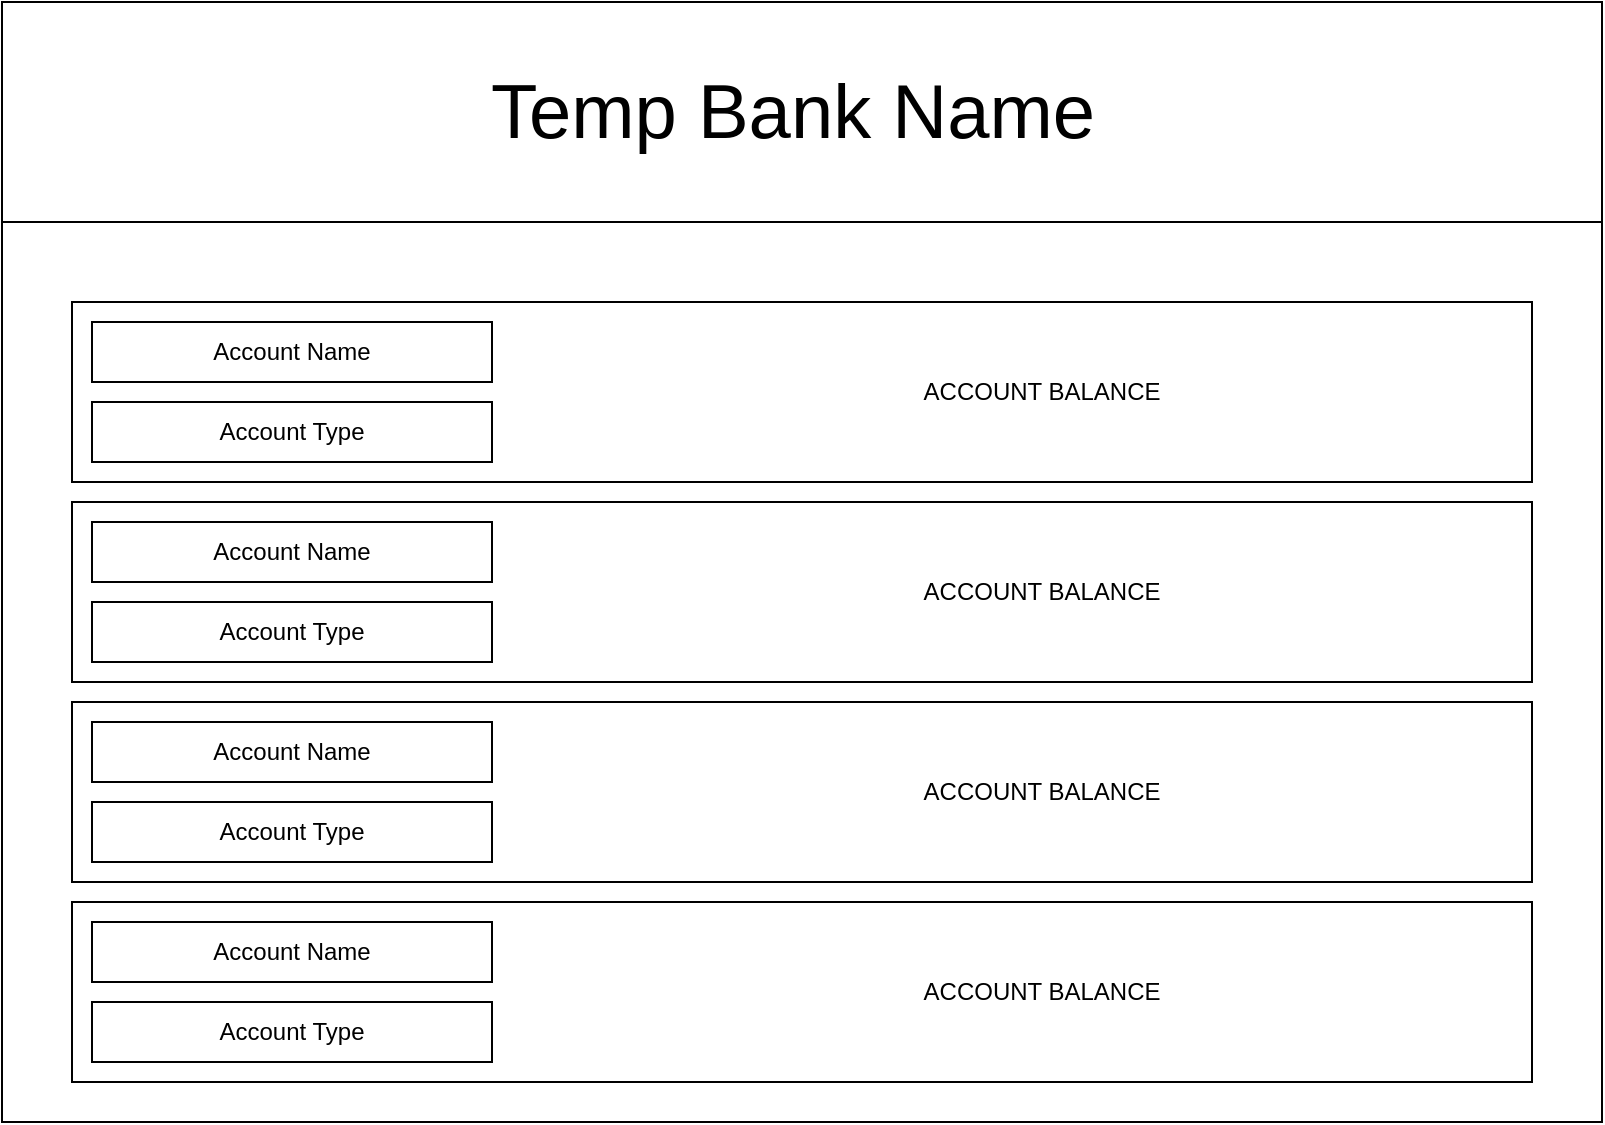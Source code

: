 <mxfile>
    <diagram id="0jbchiUwvft-MArfRFI9" name="Page-1">
        <mxGraphModel dx="1165" dy="561" grid="1" gridSize="10" guides="1" tooltips="1" connect="1" arrows="1" fold="1" page="1" pageScale="1" pageWidth="850" pageHeight="1100" math="0" shadow="0">
            <root>
                <mxCell id="0"/>
                <mxCell id="1" parent="0"/>
                <mxCell id="2" value="" style="rounded=0;whiteSpace=wrap;html=1;" vertex="1" parent="1">
                    <mxGeometry x="30" y="20" width="800" height="560" as="geometry"/>
                </mxCell>
                <mxCell id="3" value="" style="rounded=0;whiteSpace=wrap;html=1;" vertex="1" parent="1">
                    <mxGeometry x="30" y="20" width="800" height="110" as="geometry"/>
                </mxCell>
                <mxCell id="12" value="&lt;font style=&quot;font-size: 38px;&quot;&gt;Temp Bank Name&lt;/font&gt;&lt;span style=&quot;&quot;&gt;&lt;/span&gt;" style="text;html=1;strokeColor=none;fillColor=none;align=center;verticalAlign=middle;whiteSpace=wrap;rounded=0;" vertex="1" parent="1">
                    <mxGeometry x="218" y="60" width="415" height="30" as="geometry"/>
                </mxCell>
                <mxCell id="13" value="&amp;nbsp; &amp;nbsp; &amp;nbsp; &amp;nbsp; &amp;nbsp; &amp;nbsp; &amp;nbsp; &amp;nbsp; &amp;nbsp;&lt;span style=&quot;white-space: pre;&quot;&gt;&#9;&lt;/span&gt;&lt;span style=&quot;white-space: pre;&quot;&gt;&#9;&lt;/span&gt;&lt;span style=&quot;white-space: pre;&quot;&gt;&#9;&lt;/span&gt;&lt;span style=&quot;white-space: pre;&quot;&gt;&#9;&lt;/span&gt;&lt;span style=&quot;white-space: pre;&quot;&gt;&#9;&lt;/span&gt;&lt;span style=&quot;white-space: pre;&quot;&gt;&#9;&lt;/span&gt;&lt;span style=&quot;white-space: pre;&quot;&gt;&#9;&lt;/span&gt;ACCOUNT BALANCE" style="rounded=0;whiteSpace=wrap;html=1;" vertex="1" parent="1">
                    <mxGeometry x="65" y="170" width="730" height="90" as="geometry"/>
                </mxCell>
                <mxCell id="14" value="Account Name" style="rounded=0;whiteSpace=wrap;html=1;" vertex="1" parent="1">
                    <mxGeometry x="75" y="180" width="200" height="30" as="geometry"/>
                </mxCell>
                <mxCell id="15" value="Account Type" style="rounded=0;whiteSpace=wrap;html=1;" vertex="1" parent="1">
                    <mxGeometry x="75" y="220" width="200" height="30" as="geometry"/>
                </mxCell>
                <mxCell id="16" value="&amp;nbsp; &amp;nbsp; &amp;nbsp; &amp;nbsp; &amp;nbsp; &amp;nbsp; &amp;nbsp; &amp;nbsp; &amp;nbsp;&lt;span style=&quot;white-space: pre;&quot;&gt;&#9;&lt;/span&gt;&lt;span style=&quot;white-space: pre;&quot;&gt;&#9;&lt;/span&gt;&lt;span style=&quot;white-space: pre;&quot;&gt;&#9;&lt;/span&gt;&lt;span style=&quot;white-space: pre;&quot;&gt;&#9;&lt;/span&gt;&lt;span style=&quot;white-space: pre;&quot;&gt;&#9;&lt;/span&gt;&lt;span style=&quot;white-space: pre;&quot;&gt;&#9;&lt;/span&gt;&lt;span style=&quot;white-space: pre;&quot;&gt;&#9;&lt;/span&gt;ACCOUNT BALANCE" style="rounded=0;whiteSpace=wrap;html=1;" vertex="1" parent="1">
                    <mxGeometry x="65" y="270" width="730" height="90" as="geometry"/>
                </mxCell>
                <mxCell id="17" value="Account Name" style="rounded=0;whiteSpace=wrap;html=1;" vertex="1" parent="1">
                    <mxGeometry x="75" y="280" width="200" height="30" as="geometry"/>
                </mxCell>
                <mxCell id="18" value="Account Type" style="rounded=0;whiteSpace=wrap;html=1;" vertex="1" parent="1">
                    <mxGeometry x="75" y="320" width="200" height="30" as="geometry"/>
                </mxCell>
                <mxCell id="19" value="&amp;nbsp; &amp;nbsp; &amp;nbsp; &amp;nbsp; &amp;nbsp; &amp;nbsp; &amp;nbsp; &amp;nbsp; &amp;nbsp;&lt;span style=&quot;white-space: pre;&quot;&gt;&#9;&lt;/span&gt;&lt;span style=&quot;white-space: pre;&quot;&gt;&#9;&lt;/span&gt;&lt;span style=&quot;white-space: pre;&quot;&gt;&#9;&lt;/span&gt;&lt;span style=&quot;white-space: pre;&quot;&gt;&#9;&lt;/span&gt;&lt;span style=&quot;white-space: pre;&quot;&gt;&#9;&lt;/span&gt;&lt;span style=&quot;white-space: pre;&quot;&gt;&#9;&lt;/span&gt;&lt;span style=&quot;white-space: pre;&quot;&gt;&#9;&lt;/span&gt;ACCOUNT BALANCE" style="rounded=0;whiteSpace=wrap;html=1;" vertex="1" parent="1">
                    <mxGeometry x="65" y="370" width="730" height="90" as="geometry"/>
                </mxCell>
                <mxCell id="20" value="Account Name" style="rounded=0;whiteSpace=wrap;html=1;" vertex="1" parent="1">
                    <mxGeometry x="75" y="380" width="200" height="30" as="geometry"/>
                </mxCell>
                <mxCell id="21" value="Account Type" style="rounded=0;whiteSpace=wrap;html=1;" vertex="1" parent="1">
                    <mxGeometry x="75" y="420" width="200" height="30" as="geometry"/>
                </mxCell>
                <mxCell id="22" value="&amp;nbsp; &amp;nbsp; &amp;nbsp; &amp;nbsp; &amp;nbsp; &amp;nbsp; &amp;nbsp; &amp;nbsp; &amp;nbsp;&lt;span style=&quot;white-space: pre;&quot;&gt;&#9;&lt;/span&gt;&lt;span style=&quot;white-space: pre;&quot;&gt;&#9;&lt;/span&gt;&lt;span style=&quot;white-space: pre;&quot;&gt;&#9;&lt;/span&gt;&lt;span style=&quot;white-space: pre;&quot;&gt;&#9;&lt;/span&gt;&lt;span style=&quot;white-space: pre;&quot;&gt;&#9;&lt;/span&gt;&lt;span style=&quot;white-space: pre;&quot;&gt;&#9;&lt;/span&gt;&lt;span style=&quot;white-space: pre;&quot;&gt;&#9;&lt;/span&gt;ACCOUNT BALANCE" style="rounded=0;whiteSpace=wrap;html=1;" vertex="1" parent="1">
                    <mxGeometry x="65" y="470" width="730" height="90" as="geometry"/>
                </mxCell>
                <mxCell id="23" value="Account Name" style="rounded=0;whiteSpace=wrap;html=1;" vertex="1" parent="1">
                    <mxGeometry x="75" y="480" width="200" height="30" as="geometry"/>
                </mxCell>
                <mxCell id="24" value="Account Type" style="rounded=0;whiteSpace=wrap;html=1;" vertex="1" parent="1">
                    <mxGeometry x="75" y="520" width="200" height="30" as="geometry"/>
                </mxCell>
            </root>
        </mxGraphModel>
    </diagram>
</mxfile>
